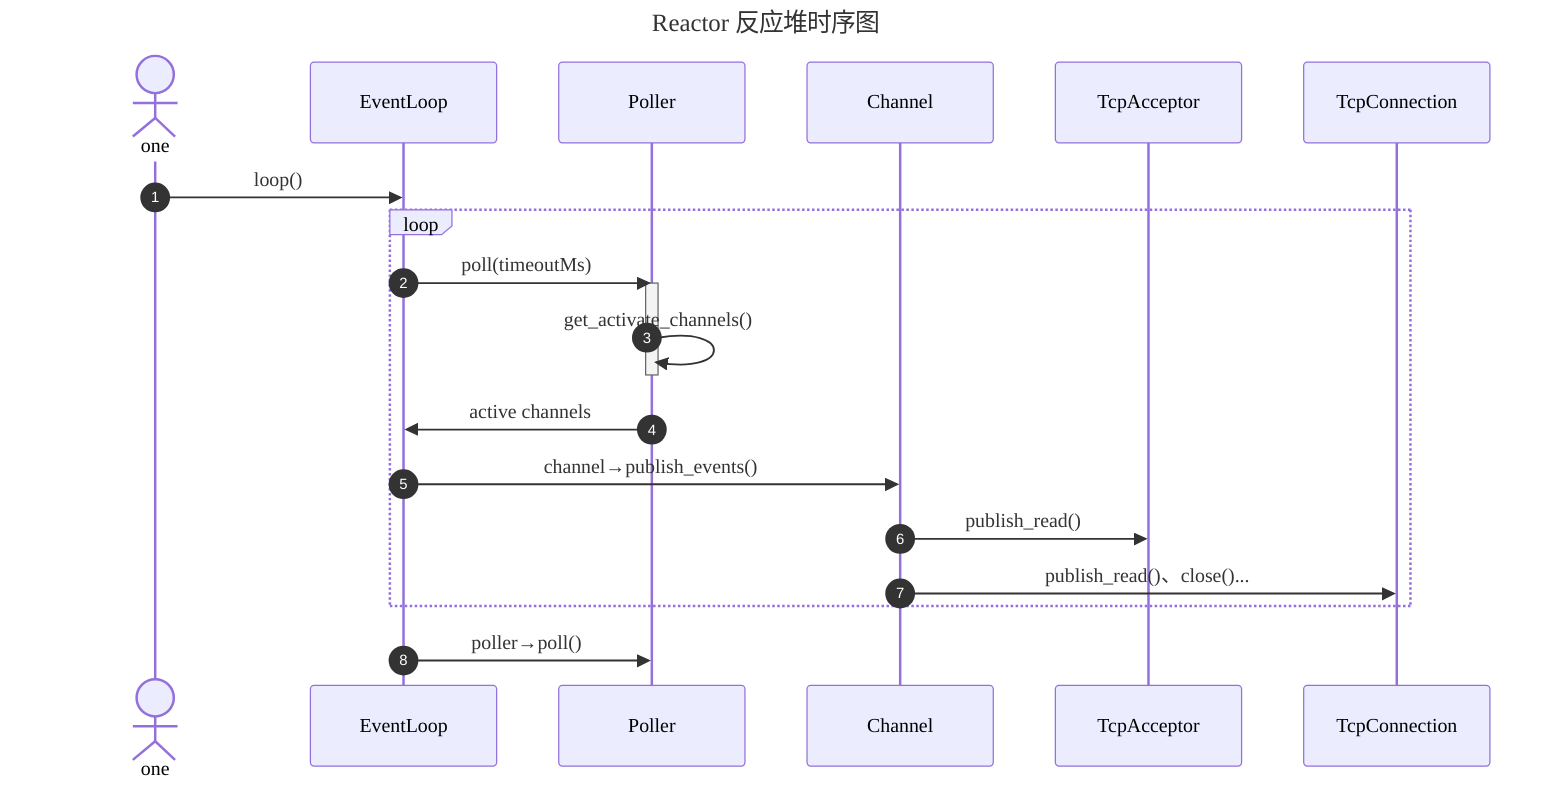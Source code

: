 %%{init: {
    "theme": "default",
    "themeVariables": {
        "fontFamily": "Times New Roman",
        "fontSize": "20px"
    }
}}%%

sequenceDiagram
    title Reactor 反应堆时序图
    autonumber

    actor one
    participant EventLoop
    participant Poller
    participant Channel
    participant TcpAcceptor
    participant TcpConnection
	
    one ->> EventLoop: loop()
    loop
	EventLoop->>Poller: poll(timeoutMs)

    activate Poller
    Poller->>Poller: get_activate_channels()
    deactivate Poller
    
    Poller->>EventLoop: active channels
	EventLoop->>Channel: channel→publish_events()
	Channel->> TcpAcceptor: publish_read()
	Channel->> TcpConnection: publish_read()、close()...
    end
	EventLoop->>Poller: poller→poll()